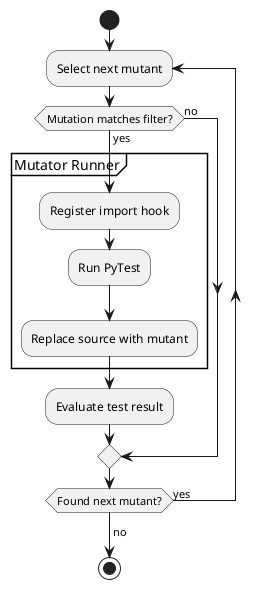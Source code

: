 @startuml
start
repeat :Select next mutant;
	if (Mutation matches filter?) then (yes)
		partition Mutator Runner {
			:Register import hook;
			:Run PyTest;
			:Replace source with mutant;
		}
		:Evaluate test result;
	else (no)
	endif
repeat while (Found next mutant?) is (yes)
->no;
stop
@enduml
